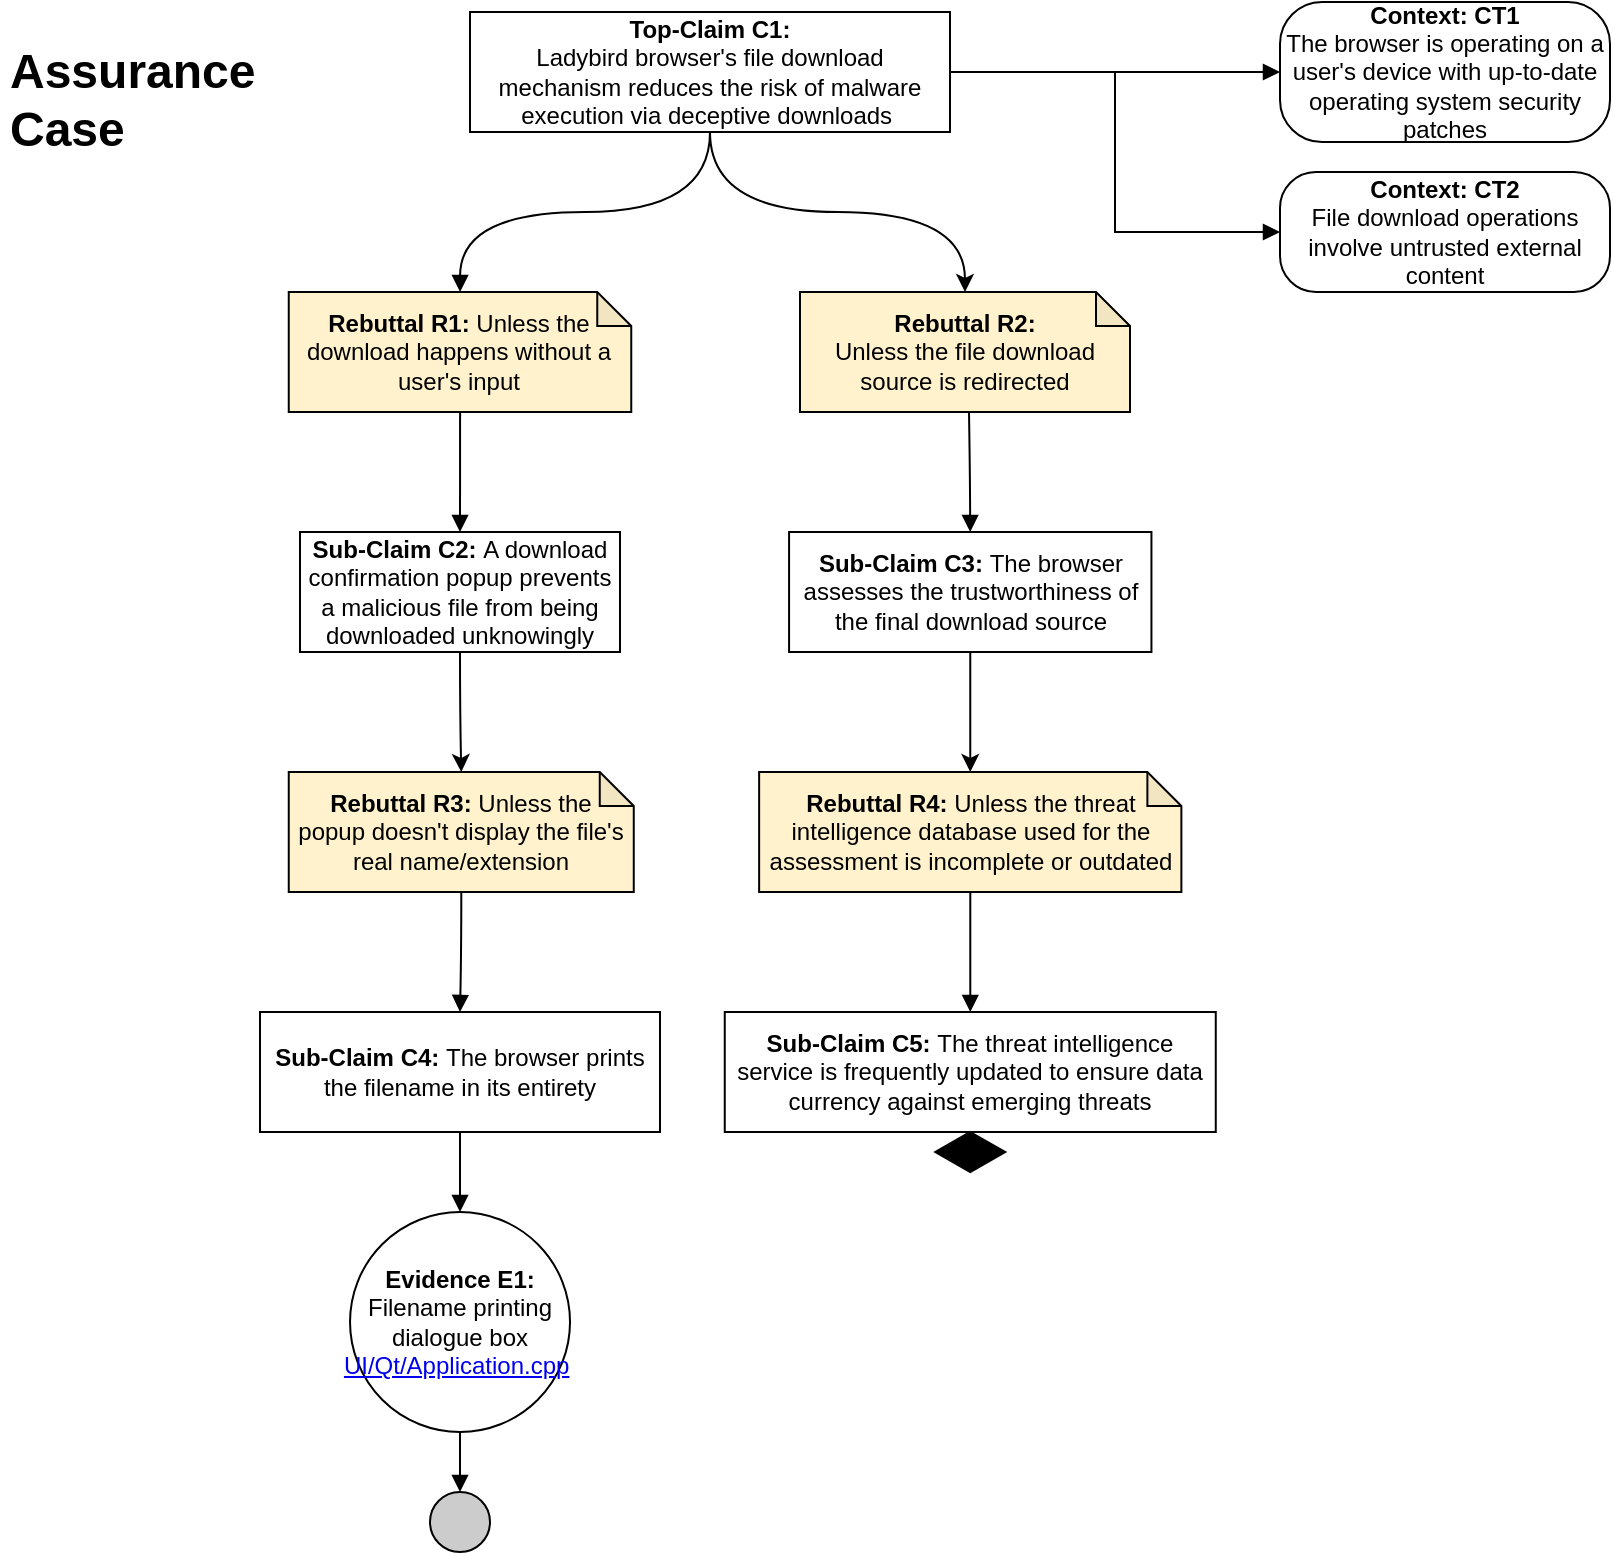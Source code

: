 <mxfile version="28.2.5">
  <diagram name="Page-1" id="H3V3IwkfpKFNce3Ktkn-">
    <mxGraphModel grid="1" page="1" gridSize="10" guides="1" tooltips="1" connect="1" arrows="1" fold="1" pageScale="1" pageWidth="850" pageHeight="1100" math="0" shadow="0">
      <root>
        <mxCell id="0" />
        <mxCell id="1" parent="0" />
        <mxCell id="fZ7U-bHGx_q4HvnVht5c-1" value="&lt;h1&gt;Assurance Case&lt;/h1&gt;" style="text;html=1;strokeColor=none;fillColor=none;spacing=5;spacingTop=-20;whiteSpace=wrap;overflow=hidden;rounded=0;" vertex="1" parent="1">
          <mxGeometry x="20" y="20" width="190" height="70" as="geometry" />
        </mxCell>
        <mxCell id="fZ7U-bHGx_q4HvnVht5c-2" style="edgeStyle=orthogonalEdgeStyle;rounded=0;orthogonalLoop=1;jettySize=auto;html=1;exitX=1;exitY=0.5;exitDx=0;exitDy=0;entryX=0;entryY=0.5;entryDx=0;entryDy=0;endArrow=block;endFill=1;" edge="1" parent="1" source="fZ7U-bHGx_q4HvnVht5c-42" target="fZ7U-bHGx_q4HvnVht5c-6">
          <mxGeometry relative="1" as="geometry">
            <mxPoint x="470" y="40" as="sourcePoint" />
          </mxGeometry>
        </mxCell>
        <mxCell id="fZ7U-bHGx_q4HvnVht5c-3" value="" style="edgeStyle=orthogonalEdgeStyle;rounded=0;orthogonalLoop=1;jettySize=auto;html=1;endArrow=block;endFill=1;curved=1;exitX=0.5;exitY=1;exitDx=0;exitDy=0;" edge="1" parent="1" source="fZ7U-bHGx_q4HvnVht5c-42" target="fZ7U-bHGx_q4HvnVht5c-8">
          <mxGeometry relative="1" as="geometry">
            <mxPoint x="407.5" y="70" as="sourcePoint" />
          </mxGeometry>
        </mxCell>
        <mxCell id="fZ7U-bHGx_q4HvnVht5c-6" value="&lt;b&gt;Context: CT1&lt;/b&gt;&lt;br&gt;The browser is operating on a user&#39;s device with up-to-date operating system security patches" style="rounded=1;whiteSpace=wrap;html=1;arcSize=30;" vertex="1" parent="1">
          <mxGeometry x="660" y="5" width="165" height="70" as="geometry" />
        </mxCell>
        <mxCell id="fZ7U-bHGx_q4HvnVht5c-7" style="edgeStyle=orthogonalEdgeStyle;curved=1;rounded=0;orthogonalLoop=1;jettySize=auto;html=1;endArrow=block;endFill=1;" edge="1" parent="1" source="fZ7U-bHGx_q4HvnVht5c-8" target="fZ7U-bHGx_q4HvnVht5c-11">
          <mxGeometry relative="1" as="geometry" />
        </mxCell>
        <mxCell id="fZ7U-bHGx_q4HvnVht5c-8" value="&lt;div&gt;&lt;b&gt;Rebuttal R1:&lt;/b&gt;&amp;nbsp;Unless the download happens without a user&#39;s input&lt;/div&gt;" style="shape=note;whiteSpace=wrap;html=1;backgroundOutline=1;darkOpacity=0.05;size=17;fillColor=#FFF2CC;" vertex="1" parent="1">
          <mxGeometry x="164.38" y="150" width="171.25" height="60" as="geometry" />
        </mxCell>
        <mxCell id="fZ7U-bHGx_q4HvnVht5c-11" value="&lt;b&gt;Sub-Claim C2:&lt;/b&gt;&amp;nbsp;A download confirmation popup prevents a malicious file from being downloaded unknowingly" style="rounded=0;whiteSpace=wrap;html=1;" vertex="1" parent="1">
          <mxGeometry x="170" y="270" width="160" height="60" as="geometry" />
        </mxCell>
        <mxCell id="fZ7U-bHGx_q4HvnVht5c-13" value="&lt;b&gt;Rebuttal R2:&lt;/b&gt;&lt;div&gt;Unless the file download source is redirected&lt;/div&gt;" style="shape=note;whiteSpace=wrap;html=1;backgroundOutline=1;darkOpacity=0.05;size=17;fillColor=#FFF2CC;" vertex="1" parent="1">
          <mxGeometry x="420" y="150" width="165" height="60" as="geometry" />
        </mxCell>
        <mxCell id="fZ7U-bHGx_q4HvnVht5c-14" style="edgeStyle=orthogonalEdgeStyle;curved=1;rounded=0;orthogonalLoop=1;jettySize=auto;html=1;endArrow=block;endFill=1;" edge="1" parent="1" source="fZ7U-bHGx_q4HvnVht5c-15" target="fZ7U-bHGx_q4HvnVht5c-20">
          <mxGeometry relative="1" as="geometry" />
        </mxCell>
        <mxCell id="fZ7U-bHGx_q4HvnVht5c-15" value="&lt;div&gt;&lt;b&gt;Rebuttal R3:&lt;/b&gt;&amp;nbsp;Unless the&lt;/div&gt;&lt;div&gt;popup doesn&#39;t display the file&#39;s real name/extension&lt;/div&gt;" style="shape=note;whiteSpace=wrap;html=1;backgroundOutline=1;darkOpacity=0.05;size=17;fillColor=#FFF2CC;" vertex="1" parent="1">
          <mxGeometry x="164.38" y="390" width="172.5" height="60" as="geometry" />
        </mxCell>
        <mxCell id="fZ7U-bHGx_q4HvnVht5c-19" style="edgeStyle=orthogonalEdgeStyle;curved=1;rounded=0;orthogonalLoop=1;jettySize=auto;html=1;entryX=0.5;entryY=0;entryDx=0;entryDy=0;endArrow=block;endFill=1;exitX=0.5;exitY=1;exitDx=0;exitDy=0;" edge="1" parent="1" source="fZ7U-bHGx_q4HvnVht5c-20" target="fZ7U-bHGx_q4HvnVht5c-28">
          <mxGeometry relative="1" as="geometry">
            <mxPoint x="237" y="780" as="sourcePoint" />
          </mxGeometry>
        </mxCell>
        <mxCell id="fZ7U-bHGx_q4HvnVht5c-20" value="&lt;b&gt;Sub-Claim C4:&lt;/b&gt;&amp;nbsp;The browser prints the filename in its entirety" style="rounded=0;whiteSpace=wrap;html=1;" vertex="1" parent="1">
          <mxGeometry x="150" y="510" width="200" height="60" as="geometry" />
        </mxCell>
        <mxCell id="fZ7U-bHGx_q4HvnVht5c-21" style="edgeStyle=orthogonalEdgeStyle;curved=1;rounded=0;orthogonalLoop=1;jettySize=auto;html=1;entryX=0.5;entryY=0;entryDx=0;entryDy=0;endArrow=block;endFill=1;" edge="1" parent="1" target="fZ7U-bHGx_q4HvnVht5c-25">
          <mxGeometry relative="1" as="geometry">
            <mxPoint x="250" y="720" as="sourcePoint" />
          </mxGeometry>
        </mxCell>
        <mxCell id="fZ7U-bHGx_q4HvnVht5c-25" value="" style="ellipse;whiteSpace=wrap;html=1;aspect=fixed;fillColor=#CCCCCC;" vertex="1" parent="1">
          <mxGeometry x="235" y="750" width="30" height="30" as="geometry" />
        </mxCell>
        <mxCell id="fZ7U-bHGx_q4HvnVht5c-28" value="&lt;div&gt;&lt;b&gt;Evidence E1: &lt;/b&gt;Filename printing dialogue box&lt;/div&gt;&lt;div&gt;&lt;a rel=&quot;noopener noreferrer&quot; target=&quot;_blank&quot; href=&quot;https://github.com/LadybirdBrowser/ladybird/blob/0e4450f4b3d674803b4152fffa2e548079737604/UI/Qt/Application.cpp#L147-L171&quot;&gt;UI/Qt/Application.cpp&lt;/a&gt;&amp;nbsp;&lt;/div&gt;" style="ellipse;whiteSpace=wrap;html=1;aspect=fixed;fillColor=#ffffff;rounded=0;" vertex="1" parent="1">
          <mxGeometry x="195.01" y="610" width="110" height="110" as="geometry" />
        </mxCell>
        <mxCell id="fZ7U-bHGx_q4HvnVht5c-42" value="&lt;b&gt;Top-Claim C1:&lt;br&gt;&lt;/b&gt;Ladybird browser&#39;s file download mechanism reduces the risk of malware execution via deceptive downloads&lt;b&gt;&amp;nbsp;&lt;/b&gt;" style="rounded=0;whiteSpace=wrap;html=1;" vertex="1" parent="1">
          <mxGeometry x="255" y="10" width="240" height="60" as="geometry" />
        </mxCell>
        <mxCell id="bk2-0UrnXQY0JZ6oVw0t-1" style="edgeStyle=orthogonalEdgeStyle;rounded=0;orthogonalLoop=1;jettySize=auto;html=1;exitX=1;exitY=0.5;exitDx=0;exitDy=0;entryX=0;entryY=0.5;entryDx=0;entryDy=0;endArrow=block;endFill=1;" edge="1" parent="1" source="fZ7U-bHGx_q4HvnVht5c-42" target="bk2-0UrnXQY0JZ6oVw0t-2">
          <mxGeometry relative="1" as="geometry">
            <mxPoint x="527.5" y="130" as="sourcePoint" />
          </mxGeometry>
        </mxCell>
        <mxCell id="bk2-0UrnXQY0JZ6oVw0t-2" value="&lt;b&gt;Context: CT2&lt;/b&gt;&lt;br&gt;File download operations involve untrusted external content" style="rounded=1;whiteSpace=wrap;html=1;arcSize=30;" vertex="1" parent="1">
          <mxGeometry x="660" y="90" width="165" height="60" as="geometry" />
        </mxCell>
        <mxCell id="bk2-0UrnXQY0JZ6oVw0t-5" style="edgeStyle=orthogonalEdgeStyle;rounded=0;orthogonalLoop=1;jettySize=auto;html=1;exitX=0.5;exitY=1;exitDx=0;exitDy=0;entryX=0.5;entryY=0;entryDx=0;entryDy=0;entryPerimeter=0;curved=1;" edge="1" parent="1" source="fZ7U-bHGx_q4HvnVht5c-11" target="fZ7U-bHGx_q4HvnVht5c-15">
          <mxGeometry relative="1" as="geometry">
            <mxPoint x="487.5" y="330" as="sourcePoint" />
          </mxGeometry>
        </mxCell>
        <mxCell id="bk2-0UrnXQY0JZ6oVw0t-6" style="edgeStyle=orthogonalEdgeStyle;rounded=0;orthogonalLoop=1;jettySize=auto;html=1;exitX=0.5;exitY=1;exitDx=0;exitDy=0;entryX=0.5;entryY=0;entryDx=0;entryDy=0;entryPerimeter=0;curved=1;" edge="1" parent="1" source="fZ7U-bHGx_q4HvnVht5c-42" target="fZ7U-bHGx_q4HvnVht5c-13">
          <mxGeometry relative="1" as="geometry" />
        </mxCell>
        <mxCell id="bk2-0UrnXQY0JZ6oVw0t-7" style="edgeStyle=orthogonalEdgeStyle;curved=1;rounded=0;orthogonalLoop=1;jettySize=auto;html=1;endArrow=block;endFill=1;" edge="1" parent="1" target="bk2-0UrnXQY0JZ6oVw0t-8">
          <mxGeometry relative="1" as="geometry">
            <mxPoint x="504.5" y="210" as="sourcePoint" />
          </mxGeometry>
        </mxCell>
        <mxCell id="bk2-0UrnXQY0JZ6oVw0t-8" value="&lt;b&gt;Sub-Claim C3:&lt;/b&gt;&amp;nbsp;The browser assesses the trustworthiness of the final download source" style="rounded=0;whiteSpace=wrap;html=1;" vertex="1" parent="1">
          <mxGeometry x="414.54" y="270" width="181.18" height="60" as="geometry" />
        </mxCell>
        <mxCell id="bk2-0UrnXQY0JZ6oVw0t-9" style="edgeStyle=orthogonalEdgeStyle;curved=1;rounded=0;orthogonalLoop=1;jettySize=auto;html=1;endArrow=block;endFill=1;" edge="1" parent="1" source="bk2-0UrnXQY0JZ6oVw0t-10" target="bk2-0UrnXQY0JZ6oVw0t-11">
          <mxGeometry relative="1" as="geometry" />
        </mxCell>
        <mxCell id="bk2-0UrnXQY0JZ6oVw0t-10" value="&lt;div&gt;&lt;b&gt;Rebuttal R4:&lt;/b&gt;&amp;nbsp;Unless the threat intelligence database used for the assessment is incomplete or outdated&lt;/div&gt;" style="shape=note;whiteSpace=wrap;html=1;backgroundOutline=1;darkOpacity=0.05;size=17;fillColor=#FFF2CC;" vertex="1" parent="1">
          <mxGeometry x="399.57" y="390" width="211.12" height="60" as="geometry" />
        </mxCell>
        <mxCell id="bk2-0UrnXQY0JZ6oVw0t-11" value="&lt;b&gt;Sub-Claim C5:&lt;/b&gt;&amp;nbsp;The threat intelligence service is frequently updated to ensure data currency against emerging threats" style="rounded=0;whiteSpace=wrap;html=1;" vertex="1" parent="1">
          <mxGeometry x="382.38" y="510" width="245.5" height="60" as="geometry" />
        </mxCell>
        <mxCell id="bk2-0UrnXQY0JZ6oVw0t-12" style="edgeStyle=orthogonalEdgeStyle;rounded=0;orthogonalLoop=1;jettySize=auto;html=1;exitX=0.5;exitY=1;exitDx=0;exitDy=0;entryX=0.5;entryY=0;entryDx=0;entryDy=0;entryPerimeter=0;curved=1;" edge="1" parent="1" source="bk2-0UrnXQY0JZ6oVw0t-8" target="bk2-0UrnXQY0JZ6oVw0t-10">
          <mxGeometry relative="1" as="geometry">
            <mxPoint x="742" y="330" as="sourcePoint" />
          </mxGeometry>
        </mxCell>
        <mxCell id="bk2-0UrnXQY0JZ6oVw0t-13" value="" style="rhombus;whiteSpace=wrap;html=1;strokeColor=default;fillColor=#000000;" vertex="1" parent="1">
          <mxGeometry x="487.63" y="570" width="35" height="20" as="geometry" />
        </mxCell>
      </root>
    </mxGraphModel>
  </diagram>
</mxfile>
